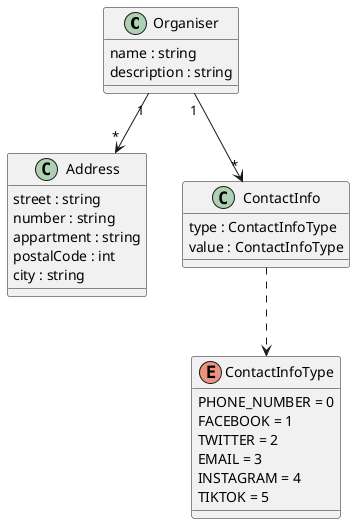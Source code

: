 @startuml
class Organiser {
    name : string
    description : string 
}

class Address {
    street : string
    number : string
    appartment : string
    postalCode : int
    city : string
}

class ContactInfo {
    type : ContactInfoType
    value : ContactInfoType
}

enum ContactInfoType {
    PHONE_NUMBER = 0
    FACEBOOK = 1
    TWITTER = 2
    EMAIL = 3
    INSTAGRAM = 4
    TIKTOK = 5
}

Organiser "1" --> "*" ContactInfo
Organiser "1" --> "*" Address
ContactInfo ..> ContactInfoType
@enduml